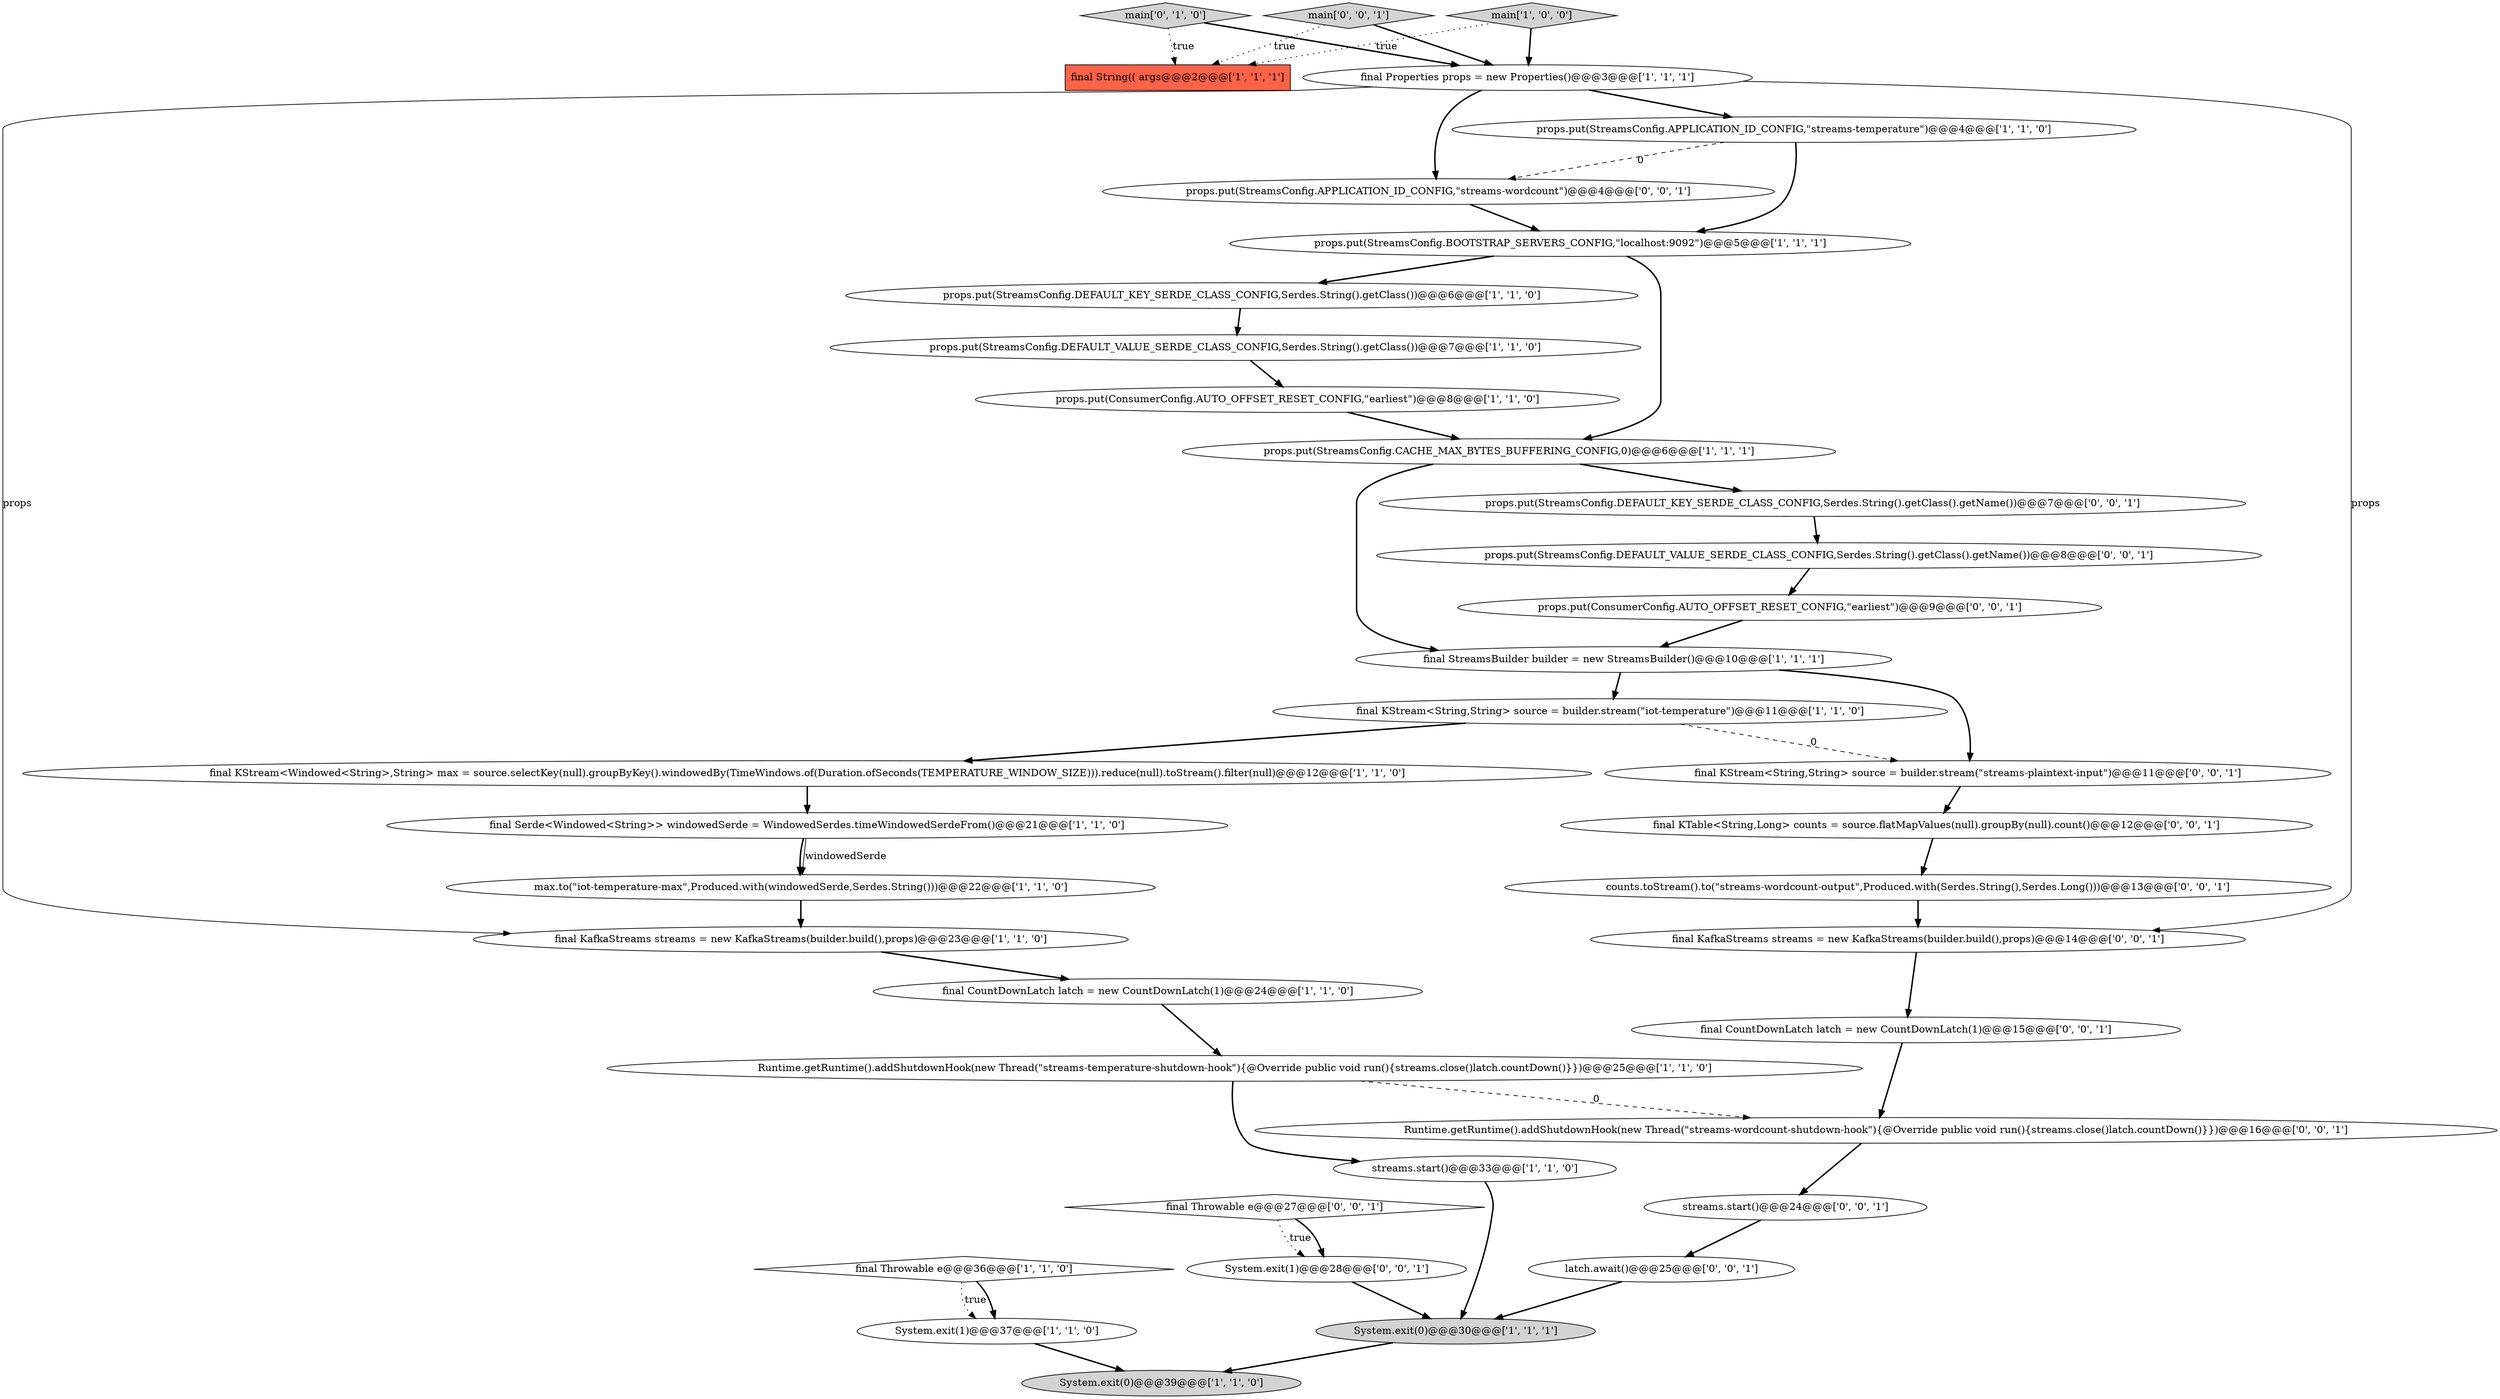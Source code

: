 digraph {
35 [style = filled, label = "final Throwable e@@@27@@@['0', '0', '1']", fillcolor = white, shape = diamond image = "AAA0AAABBB3BBB"];
6 [style = filled, label = "final Properties props = new Properties()@@@3@@@['1', '1', '1']", fillcolor = white, shape = ellipse image = "AAA0AAABBB1BBB"];
36 [style = filled, label = "System.exit(1)@@@28@@@['0', '0', '1']", fillcolor = white, shape = ellipse image = "AAA0AAABBB3BBB"];
28 [style = filled, label = "final KTable<String,Long> counts = source.flatMapValues(null).groupBy(null).count()@@@12@@@['0', '0', '1']", fillcolor = white, shape = ellipse image = "AAA0AAABBB3BBB"];
12 [style = filled, label = "props.put(StreamsConfig.DEFAULT_KEY_SERDE_CLASS_CONFIG,Serdes.String().getClass())@@@6@@@['1', '1', '0']", fillcolor = white, shape = ellipse image = "AAA0AAABBB1BBB"];
18 [style = filled, label = "props.put(StreamsConfig.APPLICATION_ID_CONFIG,\"streams-temperature\")@@@4@@@['1', '1', '0']", fillcolor = white, shape = ellipse image = "AAA0AAABBB1BBB"];
33 [style = filled, label = "props.put(ConsumerConfig.AUTO_OFFSET_RESET_CONFIG,\"earliest\")@@@9@@@['0', '0', '1']", fillcolor = white, shape = ellipse image = "AAA0AAABBB3BBB"];
22 [style = filled, label = "main['0', '1', '0']", fillcolor = lightgray, shape = diamond image = "AAA0AAABBB2BBB"];
37 [style = filled, label = "final CountDownLatch latch = new CountDownLatch(1)@@@15@@@['0', '0', '1']", fillcolor = white, shape = ellipse image = "AAA0AAABBB3BBB"];
8 [style = filled, label = "final StreamsBuilder builder = new StreamsBuilder()@@@10@@@['1', '1', '1']", fillcolor = white, shape = ellipse image = "AAA0AAABBB1BBB"];
21 [style = filled, label = "props.put(StreamsConfig.DEFAULT_VALUE_SERDE_CLASS_CONFIG,Serdes.String().getClass())@@@7@@@['1', '1', '0']", fillcolor = white, shape = ellipse image = "AAA0AAABBB1BBB"];
34 [style = filled, label = "streams.start()@@@24@@@['0', '0', '1']", fillcolor = white, shape = ellipse image = "AAA0AAABBB3BBB"];
13 [style = filled, label = "final CountDownLatch latch = new CountDownLatch(1)@@@24@@@['1', '1', '0']", fillcolor = white, shape = ellipse image = "AAA0AAABBB1BBB"];
7 [style = filled, label = "System.exit(1)@@@37@@@['1', '1', '0']", fillcolor = white, shape = ellipse image = "AAA0AAABBB1BBB"];
30 [style = filled, label = "props.put(StreamsConfig.DEFAULT_VALUE_SERDE_CLASS_CONFIG,Serdes.String().getClass().getName())@@@8@@@['0', '0', '1']", fillcolor = white, shape = ellipse image = "AAA0AAABBB3BBB"];
10 [style = filled, label = "props.put(StreamsConfig.CACHE_MAX_BYTES_BUFFERING_CONFIG,0)@@@6@@@['1', '1', '1']", fillcolor = white, shape = ellipse image = "AAA0AAABBB1BBB"];
32 [style = filled, label = "Runtime.getRuntime().addShutdownHook(new Thread(\"streams-wordcount-shutdown-hook\"){@Override public void run(){streams.close()latch.countDown()}})@@@16@@@['0', '0', '1']", fillcolor = white, shape = ellipse image = "AAA0AAABBB3BBB"];
26 [style = filled, label = "props.put(StreamsConfig.APPLICATION_ID_CONFIG,\"streams-wordcount\")@@@4@@@['0', '0', '1']", fillcolor = white, shape = ellipse image = "AAA0AAABBB3BBB"];
16 [style = filled, label = "final KStream<Windowed<String>,String> max = source.selectKey(null).groupByKey().windowedBy(TimeWindows.of(Duration.ofSeconds(TEMPERATURE_WINDOW_SIZE))).reduce(null).toStream().filter(null)@@@12@@@['1', '1', '0']", fillcolor = white, shape = ellipse image = "AAA0AAABBB1BBB"];
0 [style = filled, label = "props.put(StreamsConfig.BOOTSTRAP_SERVERS_CONFIG,\"localhost:9092\")@@@5@@@['1', '1', '1']", fillcolor = white, shape = ellipse image = "AAA0AAABBB1BBB"];
4 [style = filled, label = "final KafkaStreams streams = new KafkaStreams(builder.build(),props)@@@23@@@['1', '1', '0']", fillcolor = white, shape = ellipse image = "AAA0AAABBB1BBB"];
5 [style = filled, label = "final KStream<String,String> source = builder.stream(\"iot-temperature\")@@@11@@@['1', '1', '0']", fillcolor = white, shape = ellipse image = "AAA0AAABBB1BBB"];
11 [style = filled, label = "props.put(ConsumerConfig.AUTO_OFFSET_RESET_CONFIG,\"earliest\")@@@8@@@['1', '1', '0']", fillcolor = white, shape = ellipse image = "AAA0AAABBB1BBB"];
23 [style = filled, label = "final KStream<String,String> source = builder.stream(\"streams-plaintext-input\")@@@11@@@['0', '0', '1']", fillcolor = white, shape = ellipse image = "AAA0AAABBB3BBB"];
29 [style = filled, label = "final KafkaStreams streams = new KafkaStreams(builder.build(),props)@@@14@@@['0', '0', '1']", fillcolor = white, shape = ellipse image = "AAA0AAABBB3BBB"];
31 [style = filled, label = "counts.toStream().to(\"streams-wordcount-output\",Produced.with(Serdes.String(),Serdes.Long()))@@@13@@@['0', '0', '1']", fillcolor = white, shape = ellipse image = "AAA0AAABBB3BBB"];
14 [style = filled, label = "System.exit(0)@@@39@@@['1', '1', '0']", fillcolor = lightgray, shape = ellipse image = "AAA0AAABBB1BBB"];
19 [style = filled, label = "main['1', '0', '0']", fillcolor = lightgray, shape = diamond image = "AAA0AAABBB1BBB"];
2 [style = filled, label = "final Serde<Windowed<String>> windowedSerde = WindowedSerdes.timeWindowedSerdeFrom()@@@21@@@['1', '1', '0']", fillcolor = white, shape = ellipse image = "AAA0AAABBB1BBB"];
25 [style = filled, label = "latch.await()@@@25@@@['0', '0', '1']", fillcolor = white, shape = ellipse image = "AAA0AAABBB3BBB"];
3 [style = filled, label = "max.to(\"iot-temperature-max\",Produced.with(windowedSerde,Serdes.String()))@@@22@@@['1', '1', '0']", fillcolor = white, shape = ellipse image = "AAA0AAABBB1BBB"];
27 [style = filled, label = "main['0', '0', '1']", fillcolor = lightgray, shape = diamond image = "AAA0AAABBB3BBB"];
17 [style = filled, label = "Runtime.getRuntime().addShutdownHook(new Thread(\"streams-temperature-shutdown-hook\"){@Override public void run(){streams.close()latch.countDown()}})@@@25@@@['1', '1', '0']", fillcolor = white, shape = ellipse image = "AAA0AAABBB1BBB"];
1 [style = filled, label = "streams.start()@@@33@@@['1', '1', '0']", fillcolor = white, shape = ellipse image = "AAA0AAABBB1BBB"];
24 [style = filled, label = "props.put(StreamsConfig.DEFAULT_KEY_SERDE_CLASS_CONFIG,Serdes.String().getClass().getName())@@@7@@@['0', '0', '1']", fillcolor = white, shape = ellipse image = "AAA0AAABBB3BBB"];
20 [style = filled, label = "System.exit(0)@@@30@@@['1', '1', '1']", fillcolor = lightgray, shape = ellipse image = "AAA0AAABBB1BBB"];
15 [style = filled, label = "final String(( args@@@2@@@['1', '1', '1']", fillcolor = tomato, shape = box image = "AAA0AAABBB1BBB"];
9 [style = filled, label = "final Throwable e@@@36@@@['1', '1', '0']", fillcolor = white, shape = diamond image = "AAA0AAABBB1BBB"];
28->31 [style = bold, label=""];
21->11 [style = bold, label=""];
33->8 [style = bold, label=""];
6->18 [style = bold, label=""];
2->3 [style = solid, label="windowedSerde"];
19->6 [style = bold, label=""];
10->24 [style = bold, label=""];
8->5 [style = bold, label=""];
22->15 [style = dotted, label="true"];
35->36 [style = dotted, label="true"];
22->6 [style = bold, label=""];
6->26 [style = bold, label=""];
13->17 [style = bold, label=""];
29->37 [style = bold, label=""];
25->20 [style = bold, label=""];
36->20 [style = bold, label=""];
9->7 [style = dotted, label="true"];
8->23 [style = bold, label=""];
12->21 [style = bold, label=""];
10->8 [style = bold, label=""];
6->4 [style = solid, label="props"];
27->15 [style = dotted, label="true"];
37->32 [style = bold, label=""];
24->30 [style = bold, label=""];
7->14 [style = bold, label=""];
2->3 [style = bold, label=""];
16->2 [style = bold, label=""];
0->10 [style = bold, label=""];
30->33 [style = bold, label=""];
11->10 [style = bold, label=""];
0->12 [style = bold, label=""];
5->23 [style = dashed, label="0"];
19->15 [style = dotted, label="true"];
35->36 [style = bold, label=""];
18->26 [style = dashed, label="0"];
17->32 [style = dashed, label="0"];
4->13 [style = bold, label=""];
32->34 [style = bold, label=""];
27->6 [style = bold, label=""];
23->28 [style = bold, label=""];
6->29 [style = solid, label="props"];
31->29 [style = bold, label=""];
34->25 [style = bold, label=""];
1->20 [style = bold, label=""];
20->14 [style = bold, label=""];
18->0 [style = bold, label=""];
5->16 [style = bold, label=""];
3->4 [style = bold, label=""];
26->0 [style = bold, label=""];
17->1 [style = bold, label=""];
9->7 [style = bold, label=""];
}
